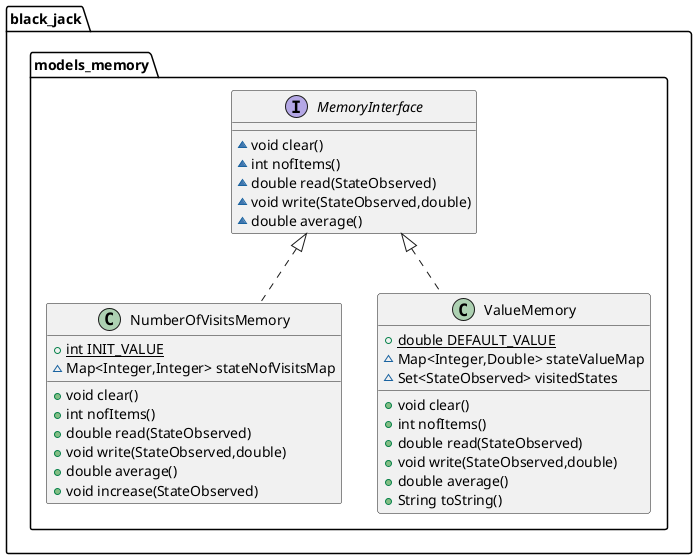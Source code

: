 @startuml
interface black_jack.models_memory.MemoryInterface {
~ void clear()
~ int nofItems()
~ double read(StateObserved)
~ void write(StateObserved,double)
~ double average()
}
class black_jack.models_memory.NumberOfVisitsMemory {
+ {static} int INIT_VALUE
~ Map<Integer,Integer> stateNofVisitsMap
+ void clear()
+ int nofItems()
+ double read(StateObserved)
+ void write(StateObserved,double)
+ double average()
+ void increase(StateObserved)
}
class black_jack.models_memory.ValueMemory {
+ {static} double DEFAULT_VALUE
~ Map<Integer,Double> stateValueMap
~ Set<StateObserved> visitedStates
+ void clear()
+ int nofItems()
+ double read(StateObserved)
+ void write(StateObserved,double)
+ double average()
+ String toString()
}


black_jack.models_memory.MemoryInterface <|.. black_jack.models_memory.NumberOfVisitsMemory
black_jack.models_memory.MemoryInterface <|.. black_jack.models_memory.ValueMemory
@enduml